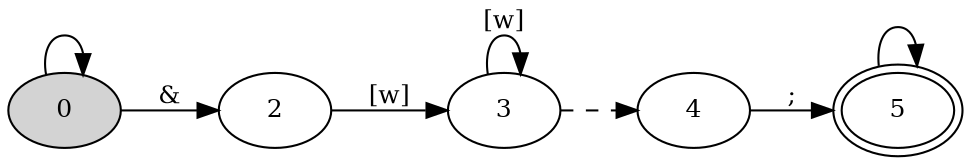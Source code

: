 digraph "SFA" {
rankdir=LR;

//Initial state
node [style = filled, shape = ellipse, peripheries = 1, fillcolor = "#d3d3d3ff", fontsize = 12]
0

//Final states
node [style = filled, shape = ellipse, peripheries = 2, fillcolor = white, fontsize = 12]
5

//Other states
node [style = filled, shape = ellipse, peripheries = 1, fillcolor = white, fontsize = 12]
4
2
3

//Transitions
0 -> 0 [label = "", fontsize = 12 ];
0 -> 2 [label = "&", fontsize = 12 ];
4 -> 5 [label = ";", fontsize = 12 ];
2 -> 3 [label = "[\w]", fontsize = 12 ];
3 -> 3 [label = "[\w]", fontsize = 12 ];
3 -> 4 [label = "", style = dashed, fontsize = 12 ];
5 -> 5 [label = "", fontsize = 12 ];
}
